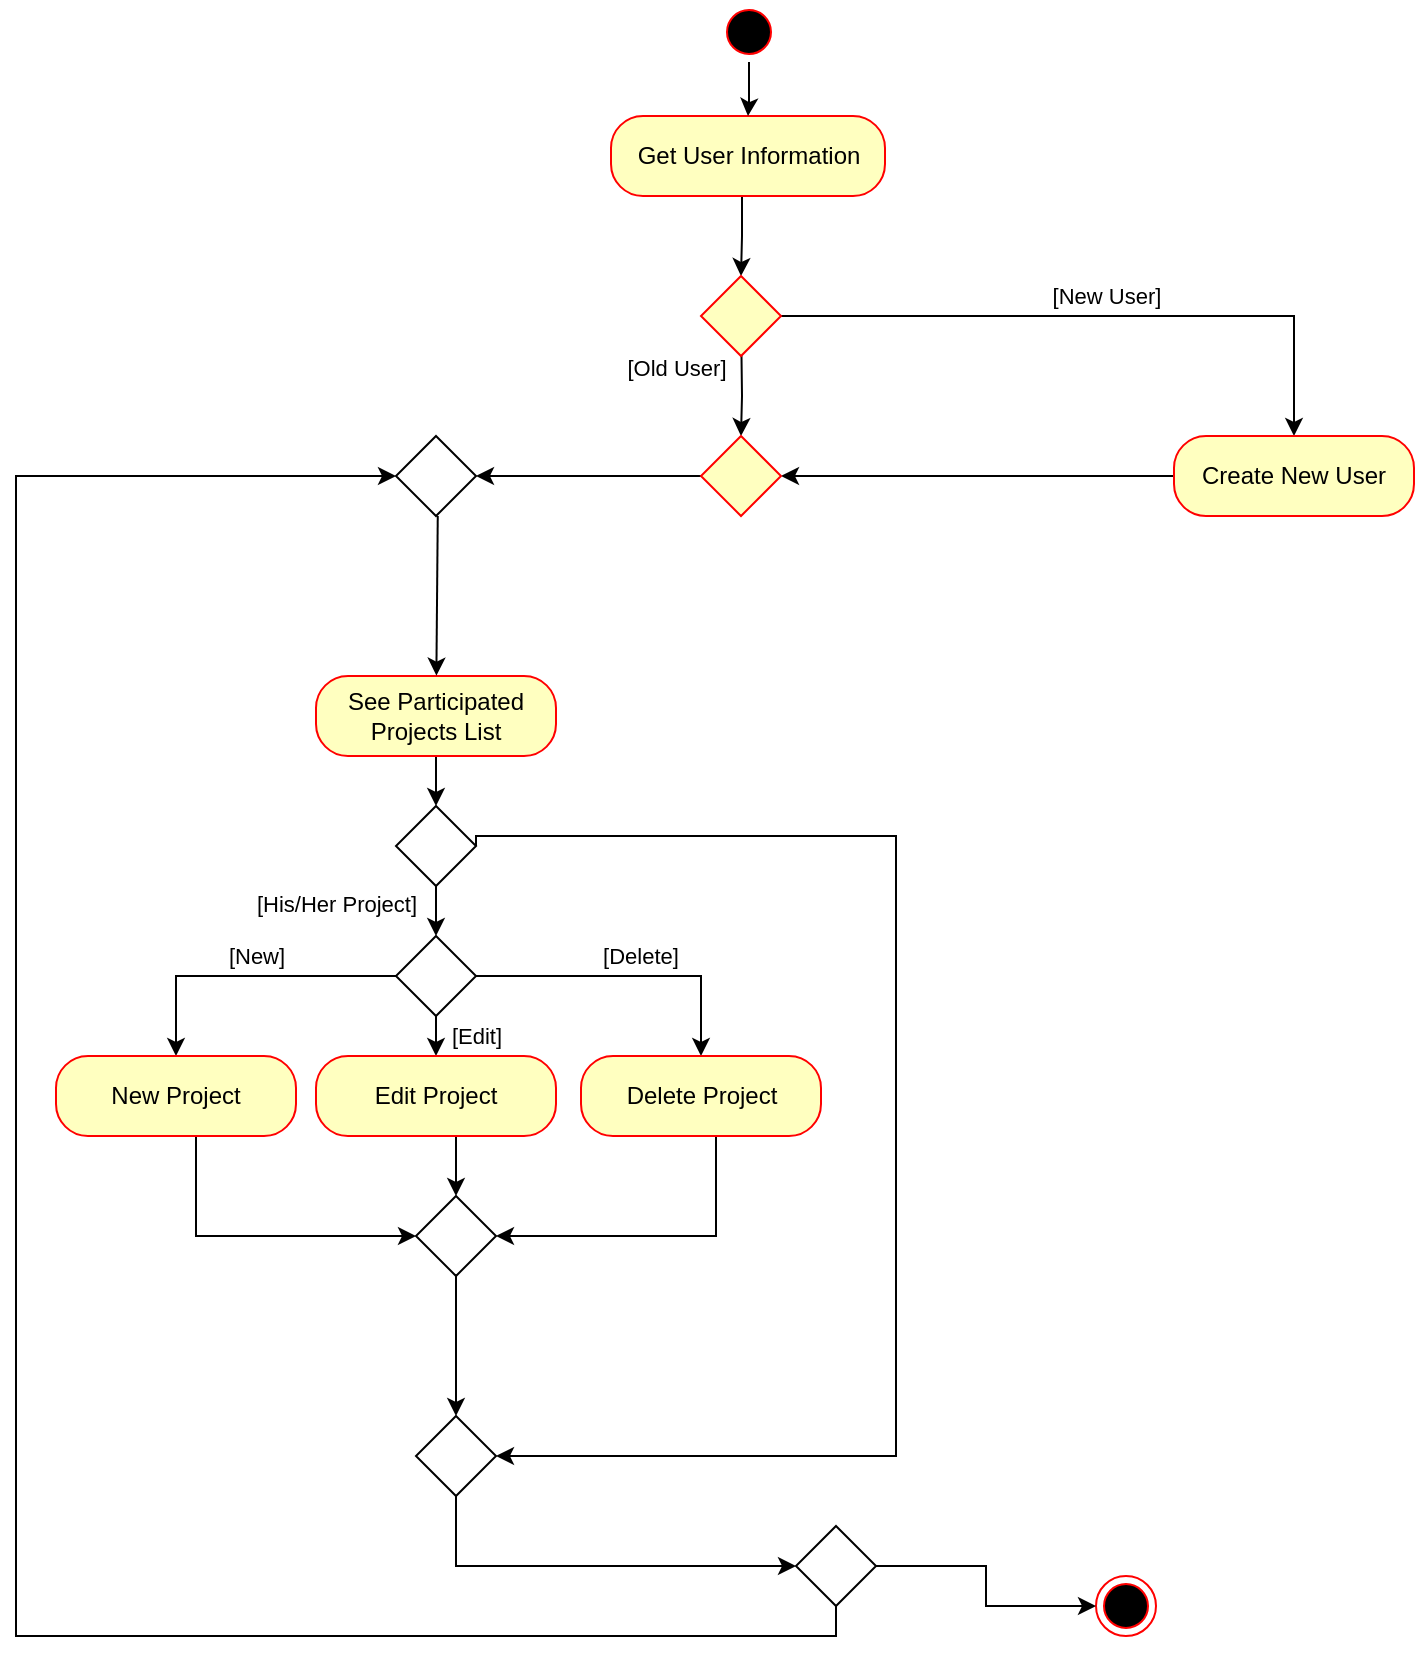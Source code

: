 <mxfile version="10.6.0" type="device"><diagram id="Q1khwp1NY6AT1yMd1KSe" name="Page-1"><mxGraphModel dx="961" dy="515" grid="1" gridSize="10" guides="1" tooltips="1" connect="1" arrows="1" fold="1" page="1" pageScale="1" pageWidth="827" pageHeight="1169" math="0" shadow="0"><root><mxCell id="0"/><mxCell id="1" parent="0"/><mxCell id="fHXY7kFRutReMqkxS1od-1" style="edgeStyle=orthogonalEdgeStyle;rounded=0;orthogonalLoop=1;jettySize=auto;html=1;exitX=0.5;exitY=1;exitDx=0;exitDy=0;entryX=0.5;entryY=0;entryDx=0;entryDy=0;" edge="1" parent="1" source="fHXY7kFRutReMqkxS1od-2" target="fHXY7kFRutReMqkxS1od-5"><mxGeometry relative="1" as="geometry"><Array as="points"><mxPoint x="413" y="110"/><mxPoint x="413" y="130"/></Array></mxGeometry></mxCell><mxCell id="fHXY7kFRutReMqkxS1od-2" value="Get User Information" style="rounded=1;whiteSpace=wrap;html=1;arcSize=40;fontColor=#000000;fillColor=#FFFFC0;strokeColor=#ff0000;labelBackgroundColor=none;" vertex="1" parent="1"><mxGeometry x="347.5" y="70" width="137" height="40" as="geometry"/></mxCell><mxCell id="fHXY7kFRutReMqkxS1od-3" value="[Old User]" style="edgeStyle=orthogonalEdgeStyle;rounded=0;orthogonalLoop=1;jettySize=auto;html=1;exitX=0.5;exitY=1;exitDx=0;exitDy=0;" edge="1" parent="1" source="fHXY7kFRutReMqkxS1od-5" target="fHXY7kFRutReMqkxS1od-9"><mxGeometry x="0.147" y="-33" relative="1" as="geometry"><mxPoint x="190" y="170" as="targetPoint"/><Array as="points"><mxPoint x="413" y="170"/><mxPoint x="413" y="210"/><mxPoint x="420" y="210"/></Array><mxPoint as="offset"/></mxGeometry></mxCell><mxCell id="fHXY7kFRutReMqkxS1od-4" value="[New User]" style="edgeStyle=orthogonalEdgeStyle;rounded=0;orthogonalLoop=1;jettySize=auto;html=1;exitX=1;exitY=0.5;exitDx=0;exitDy=0;entryX=0.5;entryY=0;entryDx=0;entryDy=0;" edge="1" parent="1" source="fHXY7kFRutReMqkxS1od-5" target="fHXY7kFRutReMqkxS1od-8"><mxGeometry x="0.026" y="10" relative="1" as="geometry"><mxPoint as="offset"/></mxGeometry></mxCell><mxCell id="fHXY7kFRutReMqkxS1od-5" value="" style="shape=rhombus;html=1;verticalLabelPosition=bottom;verticalAlignment=top;labelBackgroundColor=none;strokeColor=#FF0000;fillColor=#FFFFC0;" vertex="1" parent="1"><mxGeometry x="392.5" y="150" width="40" height="40" as="geometry"/></mxCell><mxCell id="fHXY7kFRutReMqkxS1od-7" style="edgeStyle=orthogonalEdgeStyle;rounded=0;orthogonalLoop=1;jettySize=auto;html=1;entryX=1;entryY=0.5;entryDx=0;entryDy=0;" edge="1" parent="1" source="fHXY7kFRutReMqkxS1od-8" target="fHXY7kFRutReMqkxS1od-9"><mxGeometry relative="1" as="geometry"/></mxCell><mxCell id="fHXY7kFRutReMqkxS1od-8" value="Create New User" style="rounded=1;whiteSpace=wrap;html=1;arcSize=40;fontColor=#000000;fillColor=#ffffc0;strokeColor=#ff0000;labelBackgroundColor=none;" vertex="1" parent="1"><mxGeometry x="629" y="230" width="120" height="40" as="geometry"/></mxCell><mxCell id="fHXY7kFRutReMqkxS1od-16" style="edgeStyle=orthogonalEdgeStyle;rounded=0;orthogonalLoop=1;jettySize=auto;html=1;exitX=0;exitY=0.5;exitDx=0;exitDy=0;entryX=1;entryY=0.5;entryDx=0;entryDy=0;" edge="1" parent="1" source="fHXY7kFRutReMqkxS1od-9" target="fHXY7kFRutReMqkxS1od-48"><mxGeometry relative="1" as="geometry"/></mxCell><mxCell id="fHXY7kFRutReMqkxS1od-9" value="" style="shape=rhombus;html=1;verticalLabelPosition=top;verticalAlignment=bottom;fillColor=#FFFFC0;strokeColor=#FF0000;" vertex="1" parent="1"><mxGeometry x="392.5" y="230" width="40" height="40" as="geometry"/></mxCell><mxCell id="fHXY7kFRutReMqkxS1od-19" style="edgeStyle=orthogonalEdgeStyle;rounded=0;orthogonalLoop=1;jettySize=auto;html=1;entryX=0.5;entryY=0;entryDx=0;entryDy=0;" edge="1" parent="1" source="fHXY7kFRutReMqkxS1od-14" target="fHXY7kFRutReMqkxS1od-18"><mxGeometry relative="1" as="geometry"/></mxCell><mxCell id="fHXY7kFRutReMqkxS1od-14" value="See Participated Projects List" style="rounded=1;whiteSpace=wrap;html=1;arcSize=40;fontColor=#000000;fillColor=#ffffc0;strokeColor=#ff0000;" vertex="1" parent="1"><mxGeometry x="200" y="350" width="120" height="40" as="geometry"/></mxCell><mxCell id="fHXY7kFRutReMqkxS1od-27" value="[His/Her Project]" style="edgeStyle=orthogonalEdgeStyle;rounded=0;orthogonalLoop=1;jettySize=auto;html=1;exitX=0.5;exitY=1;exitDx=0;exitDy=0;entryX=0.5;entryY=0;entryDx=0;entryDy=0;" edge="1" parent="1" source="fHXY7kFRutReMqkxS1od-18" target="fHXY7kFRutReMqkxS1od-26"><mxGeometry x="-0.337" y="-50" relative="1" as="geometry"><mxPoint as="offset"/></mxGeometry></mxCell><mxCell id="fHXY7kFRutReMqkxS1od-40" style="edgeStyle=orthogonalEdgeStyle;rounded=0;orthogonalLoop=1;jettySize=auto;html=1;exitX=1;exitY=0.5;exitDx=0;exitDy=0;entryX=1;entryY=0.5;entryDx=0;entryDy=0;" edge="1" parent="1" source="fHXY7kFRutReMqkxS1od-18" target="fHXY7kFRutReMqkxS1od-38"><mxGeometry relative="1" as="geometry"><Array as="points"><mxPoint x="490" y="430"/><mxPoint x="490" y="740"/></Array></mxGeometry></mxCell><mxCell id="fHXY7kFRutReMqkxS1od-18" value="" style="shape=rhombus;html=1;verticalLabelPosition=top;verticalAlignment=bottom;" vertex="1" parent="1"><mxGeometry x="240" y="415" width="40" height="40" as="geometry"/></mxCell><mxCell id="fHXY7kFRutReMqkxS1od-31" value="[New]" style="edgeStyle=orthogonalEdgeStyle;rounded=0;orthogonalLoop=1;jettySize=auto;html=1;" edge="1" parent="1" source="fHXY7kFRutReMqkxS1od-26" target="fHXY7kFRutReMqkxS1od-28"><mxGeometry x="-0.067" y="-10" relative="1" as="geometry"><mxPoint as="offset"/></mxGeometry></mxCell><mxCell id="fHXY7kFRutReMqkxS1od-32" value="[Edit]" style="edgeStyle=orthogonalEdgeStyle;rounded=0;orthogonalLoop=1;jettySize=auto;html=1;exitX=0.5;exitY=1;exitDx=0;exitDy=0;entryX=0.5;entryY=0;entryDx=0;entryDy=0;" edge="1" parent="1" source="fHXY7kFRutReMqkxS1od-26" target="fHXY7kFRutReMqkxS1od-29"><mxGeometry x="0.014" y="20" relative="1" as="geometry"><mxPoint as="offset"/></mxGeometry></mxCell><mxCell id="fHXY7kFRutReMqkxS1od-33" value="[Delete]" style="edgeStyle=orthogonalEdgeStyle;rounded=0;orthogonalLoop=1;jettySize=auto;html=1;entryX=0.5;entryY=0;entryDx=0;entryDy=0;" edge="1" parent="1" source="fHXY7kFRutReMqkxS1od-26" target="fHXY7kFRutReMqkxS1od-30"><mxGeometry x="0.066" y="10" relative="1" as="geometry"><mxPoint as="offset"/></mxGeometry></mxCell><mxCell id="fHXY7kFRutReMqkxS1od-26" value="" style="shape=rhombus;html=1;verticalLabelPosition=top;verticalAlignment=bottom;" vertex="1" parent="1"><mxGeometry x="240" y="480" width="40" height="40" as="geometry"/></mxCell><mxCell id="fHXY7kFRutReMqkxS1od-36" style="edgeStyle=orthogonalEdgeStyle;rounded=0;orthogonalLoop=1;jettySize=auto;html=1;entryX=0;entryY=0.5;entryDx=0;entryDy=0;" edge="1" parent="1" source="fHXY7kFRutReMqkxS1od-28" target="fHXY7kFRutReMqkxS1od-34"><mxGeometry relative="1" as="geometry"><Array as="points"><mxPoint x="140" y="630"/></Array></mxGeometry></mxCell><mxCell id="fHXY7kFRutReMqkxS1od-28" value="New Project" style="rounded=1;whiteSpace=wrap;html=1;arcSize=40;fontColor=#000000;fillColor=#ffffc0;strokeColor=#ff0000;" vertex="1" parent="1"><mxGeometry x="70" y="540" width="120" height="40" as="geometry"/></mxCell><mxCell id="fHXY7kFRutReMqkxS1od-35" style="edgeStyle=orthogonalEdgeStyle;rounded=0;orthogonalLoop=1;jettySize=auto;html=1;entryX=0.5;entryY=0;entryDx=0;entryDy=0;" edge="1" parent="1" source="fHXY7kFRutReMqkxS1od-29" target="fHXY7kFRutReMqkxS1od-34"><mxGeometry relative="1" as="geometry"><Array as="points"><mxPoint x="270" y="590"/><mxPoint x="270" y="590"/></Array></mxGeometry></mxCell><mxCell id="fHXY7kFRutReMqkxS1od-29" value="Edit Project" style="rounded=1;whiteSpace=wrap;html=1;arcSize=40;fontColor=#000000;fillColor=#ffffc0;strokeColor=#ff0000;" vertex="1" parent="1"><mxGeometry x="200" y="540" width="120" height="40" as="geometry"/></mxCell><mxCell id="fHXY7kFRutReMqkxS1od-37" style="edgeStyle=orthogonalEdgeStyle;rounded=0;orthogonalLoop=1;jettySize=auto;html=1;entryX=1;entryY=0.5;entryDx=0;entryDy=0;" edge="1" parent="1" source="fHXY7kFRutReMqkxS1od-30" target="fHXY7kFRutReMqkxS1od-34"><mxGeometry relative="1" as="geometry"><Array as="points"><mxPoint x="400" y="550"/></Array></mxGeometry></mxCell><mxCell id="fHXY7kFRutReMqkxS1od-30" value="Delete Project" style="rounded=1;whiteSpace=wrap;html=1;arcSize=40;fontColor=#000000;fillColor=#ffffc0;strokeColor=#ff0000;" vertex="1" parent="1"><mxGeometry x="332.5" y="540" width="120" height="40" as="geometry"/></mxCell><mxCell id="fHXY7kFRutReMqkxS1od-39" style="edgeStyle=orthogonalEdgeStyle;rounded=0;orthogonalLoop=1;jettySize=auto;html=1;entryX=0.5;entryY=0;entryDx=0;entryDy=0;" edge="1" parent="1" source="fHXY7kFRutReMqkxS1od-34" target="fHXY7kFRutReMqkxS1od-38"><mxGeometry relative="1" as="geometry"/></mxCell><mxCell id="fHXY7kFRutReMqkxS1od-34" value="" style="shape=rhombus;html=1;verticalLabelPosition=top;verticalAlignment=bottom;" vertex="1" parent="1"><mxGeometry x="250" y="610" width="40" height="40" as="geometry"/></mxCell><mxCell id="fHXY7kFRutReMqkxS1od-45" style="edgeStyle=orthogonalEdgeStyle;rounded=0;orthogonalLoop=1;jettySize=auto;html=1;exitX=0.5;exitY=1;exitDx=0;exitDy=0;entryX=0;entryY=0.5;entryDx=0;entryDy=0;" edge="1" parent="1" source="fHXY7kFRutReMqkxS1od-38" target="fHXY7kFRutReMqkxS1od-44"><mxGeometry relative="1" as="geometry"><mxPoint x="300" y="710" as="targetPoint"/><Array as="points"><mxPoint x="270" y="795"/></Array></mxGeometry></mxCell><mxCell id="fHXY7kFRutReMqkxS1od-38" value="" style="shape=rhombus;html=1;verticalLabelPosition=top;verticalAlignment=bottom;" vertex="1" parent="1"><mxGeometry x="250" y="720" width="40" height="40" as="geometry"/></mxCell><mxCell id="fHXY7kFRutReMqkxS1od-42" style="edgeStyle=orthogonalEdgeStyle;rounded=0;orthogonalLoop=1;jettySize=auto;html=1;entryX=0.5;entryY=0;entryDx=0;entryDy=0;" edge="1" parent="1" source="fHXY7kFRutReMqkxS1od-41" target="fHXY7kFRutReMqkxS1od-2"><mxGeometry relative="1" as="geometry"/></mxCell><mxCell id="fHXY7kFRutReMqkxS1od-41" value="" style="ellipse;html=1;shape=startState;fillColor=#000000;strokeColor=#ff0000;labelBackgroundColor=none;" vertex="1" parent="1"><mxGeometry x="401.5" y="13" width="30" height="30" as="geometry"/></mxCell><mxCell id="fHXY7kFRutReMqkxS1od-43" value="" style="ellipse;html=1;shape=endState;fillColor=#000000;strokeColor=#ff0000;" vertex="1" parent="1"><mxGeometry x="590" y="800" width="30" height="30" as="geometry"/></mxCell><mxCell id="fHXY7kFRutReMqkxS1od-46" style="edgeStyle=orthogonalEdgeStyle;rounded=0;orthogonalLoop=1;jettySize=auto;html=1;entryX=0;entryY=0.5;entryDx=0;entryDy=0;" edge="1" parent="1" source="fHXY7kFRutReMqkxS1od-44" target="fHXY7kFRutReMqkxS1od-43"><mxGeometry relative="1" as="geometry"/></mxCell><mxCell id="fHXY7kFRutReMqkxS1od-47" style="edgeStyle=orthogonalEdgeStyle;rounded=0;orthogonalLoop=1;jettySize=auto;html=1;exitX=0.5;exitY=1;exitDx=0;exitDy=0;entryX=0;entryY=0.5;entryDx=0;entryDy=0;" edge="1" parent="1" source="fHXY7kFRutReMqkxS1od-44" target="fHXY7kFRutReMqkxS1od-48"><mxGeometry relative="1" as="geometry"><mxPoint x="140" y="285.862" as="targetPoint"/><Array as="points"><mxPoint x="460" y="830"/><mxPoint x="50" y="830"/><mxPoint x="50" y="250"/></Array></mxGeometry></mxCell><mxCell id="fHXY7kFRutReMqkxS1od-44" value="" style="shape=rhombus;html=1;verticalLabelPosition=top;verticalAlignment=bottom;" vertex="1" parent="1"><mxGeometry x="440" y="775" width="40" height="40" as="geometry"/></mxCell><mxCell id="fHXY7kFRutReMqkxS1od-49" style="edgeStyle=orthogonalEdgeStyle;rounded=0;orthogonalLoop=1;jettySize=auto;html=1;entryX=0.5;entryY=0;entryDx=0;entryDy=0;" edge="1" parent="1"><mxGeometry relative="1" as="geometry"><mxPoint x="260.879" y="270" as="sourcePoint"/><mxPoint x="260.19" y="349.828" as="targetPoint"/><Array as="points"><mxPoint x="260" y="270"/><mxPoint x="260" y="310"/></Array></mxGeometry></mxCell><mxCell id="fHXY7kFRutReMqkxS1od-48" value="" style="shape=rhombus;html=1;verticalLabelPosition=top;verticalAlignment=bottom;" vertex="1" parent="1"><mxGeometry x="240" y="230" width="40" height="40" as="geometry"/></mxCell></root></mxGraphModel></diagram></mxfile>